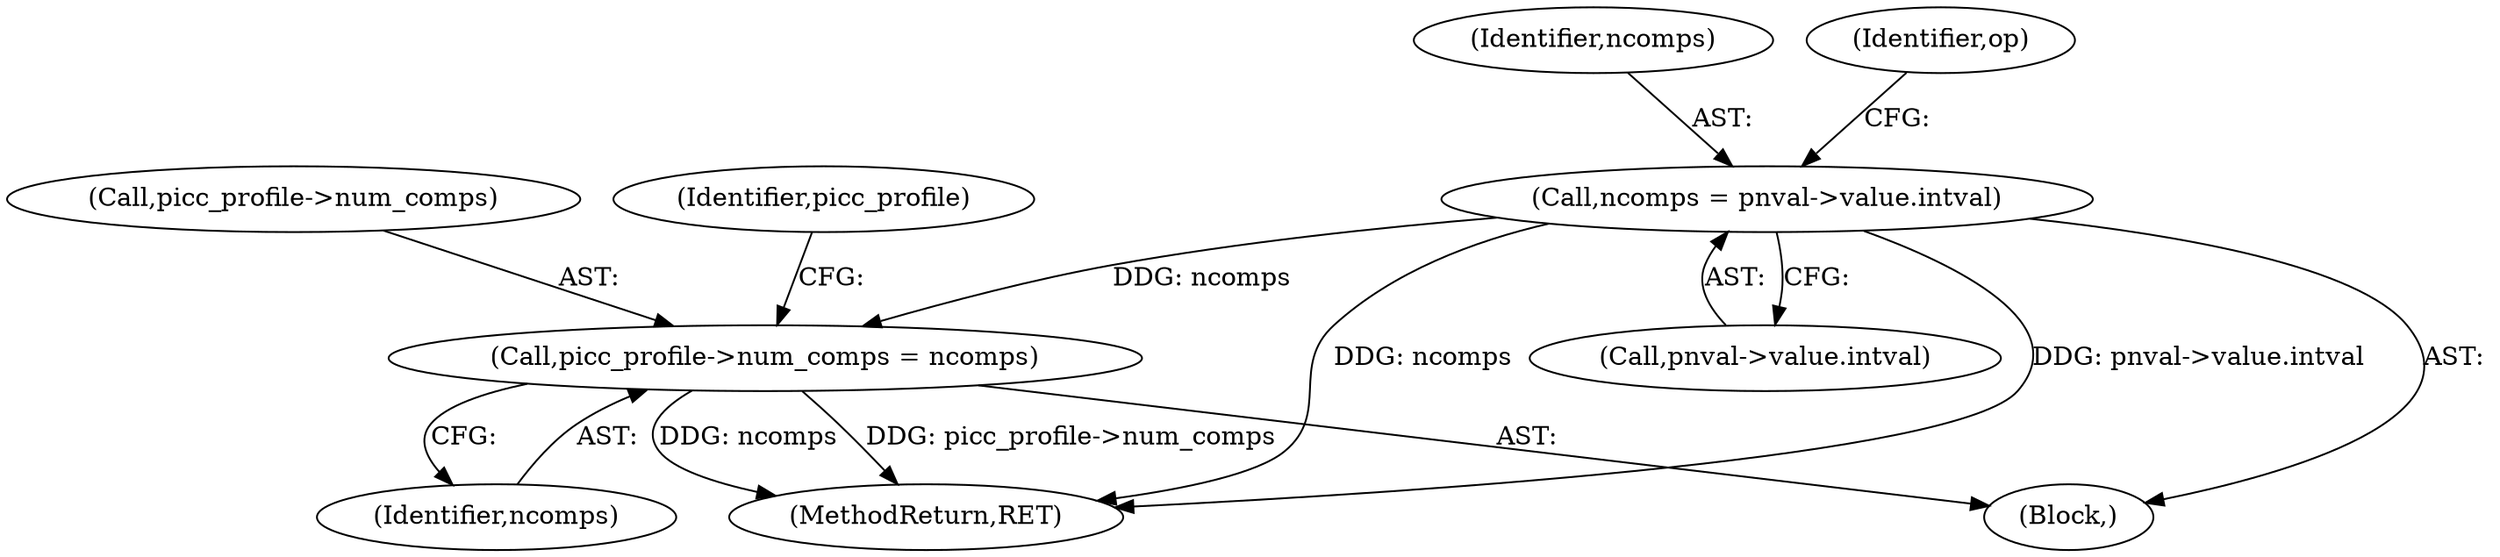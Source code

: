 digraph "0_ghostscript_67d760ab775dae4efe803b5944b0439aa3c0b04a_0@pointer" {
"1000158" [label="(Call,ncomps = pnval->value.intval)"];
"1000181" [label="(Call,picc_profile->num_comps = ncomps)"];
"1000159" [label="(Identifier,ncomps)"];
"1000158" [label="(Call,ncomps = pnval->value.intval)"];
"1000185" [label="(Identifier,ncomps)"];
"1000181" [label="(Call,picc_profile->num_comps = ncomps)"];
"1000182" [label="(Call,picc_profile->num_comps)"];
"1000168" [label="(Identifier,op)"];
"1000267" [label="(MethodReturn,RET)"];
"1000160" [label="(Call,pnval->value.intval)"];
"1000103" [label="(Block,)"];
"1000188" [label="(Identifier,picc_profile)"];
"1000158" -> "1000103"  [label="AST: "];
"1000158" -> "1000160"  [label="CFG: "];
"1000159" -> "1000158"  [label="AST: "];
"1000160" -> "1000158"  [label="AST: "];
"1000168" -> "1000158"  [label="CFG: "];
"1000158" -> "1000267"  [label="DDG: ncomps"];
"1000158" -> "1000267"  [label="DDG: pnval->value.intval"];
"1000158" -> "1000181"  [label="DDG: ncomps"];
"1000181" -> "1000103"  [label="AST: "];
"1000181" -> "1000185"  [label="CFG: "];
"1000182" -> "1000181"  [label="AST: "];
"1000185" -> "1000181"  [label="AST: "];
"1000188" -> "1000181"  [label="CFG: "];
"1000181" -> "1000267"  [label="DDG: ncomps"];
"1000181" -> "1000267"  [label="DDG: picc_profile->num_comps"];
}
